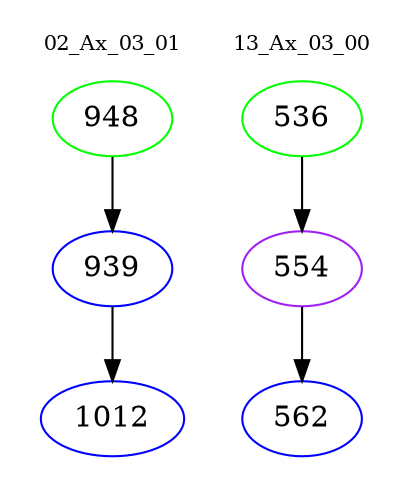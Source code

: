 digraph{
subgraph cluster_0 {
color = white
label = "02_Ax_03_01";
fontsize=10;
T0_948 [label="948", color="green"]
T0_948 -> T0_939 [color="black"]
T0_939 [label="939", color="blue"]
T0_939 -> T0_1012 [color="black"]
T0_1012 [label="1012", color="blue"]
}
subgraph cluster_1 {
color = white
label = "13_Ax_03_00";
fontsize=10;
T1_536 [label="536", color="green"]
T1_536 -> T1_554 [color="black"]
T1_554 [label="554", color="purple"]
T1_554 -> T1_562 [color="black"]
T1_562 [label="562", color="blue"]
}
}
